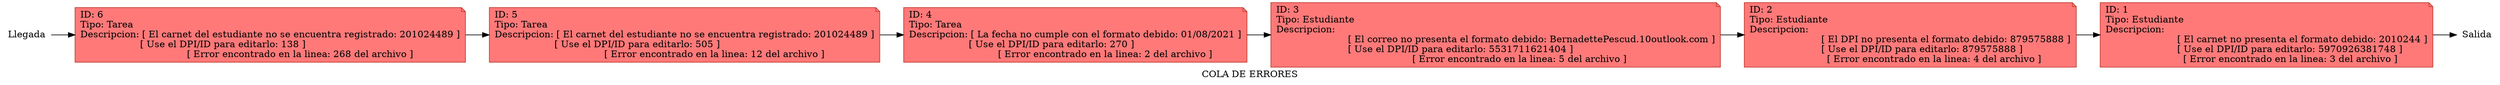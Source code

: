 digraph Errores {
 rankdir=LR;
 label="COLA DE ERRORES";
  node [shape = note, color="#c0392b", style=filled, fillcolor="#ff7979"];
N0[label="ID: 1 \lTipo: Estudiante \lDescripcion: \l			[ El carnet no presenta el formato debido: 2010244 ]\l			[ Use el DPI/ID para editarlo: 5970926381748 ]\l		[ Error encontrado en la linea: 3 del archivo ]"];
N1[label="ID: 2 \lTipo: Estudiante \lDescripcion: \l			[ El DPI no presenta el formato debido: 879575888 ]\l			[ Use el DPI/ID para editarlo: 879575888 ]\l		[ Error encontrado en la linea: 4 del archivo ]"];
N2[label="ID: 3 \lTipo: Estudiante \lDescripcion: \l			[ El correo no presenta el formato debido: BernadettePescud.10outlook.com ]\l			[ Use el DPI/ID para editarlo: 5531711621404 ]\l		[ Error encontrado en la linea: 5 del archivo ]"];
N3[label="ID: 4 \lTipo: Tarea \lDescripcion: [ La fecha no cumple con el formato debido: 01/08/2021 ]\l                    [ Use el DPI/ID para editarlo: 270 ]\l                    [ Error encontrado en la linea: 2 del archivo ]"];
N4[label="ID: 5 \lTipo: Tarea \lDescripcion: [ El carnet del estudiante no se encuentra registrado: 201024489 ]\l                    [ Use el DPI/ID para editarlo: 505 ]\l                    [ Error encontrado en la linea: 12 del archivo ]"];
N5[label="ID: 6 \lTipo: Tarea \lDescripcion: [ El carnet del estudiante no se encuentra registrado: 201024489 ]\l                    [ Use el DPI/ID para editarlo: 138 ]\l                    [ Error encontrado en la linea: 268 del archivo ]"];
aux[label="Salida", shape=none, style=none];
 aux1[label="Llegada", shape=none, style=none];
N1->N0;
N2->N1;
N3->N2;
N4->N3;
N5->N4;
N0->aux; 
 aux1->N5;
}